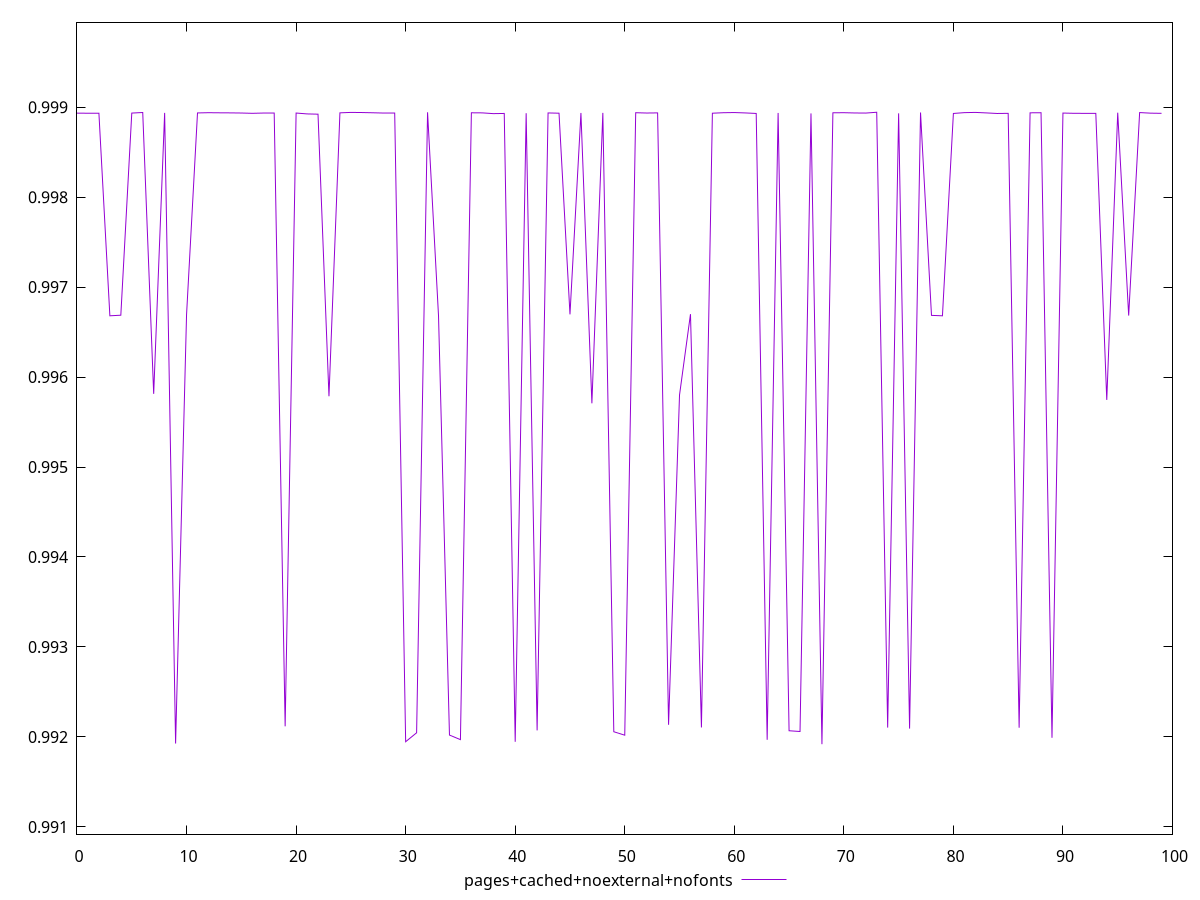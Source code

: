 $_pagesCachedNoexternalNofonts <<EOF
0.9989340054487921
0.998932878049061
0.9989332352112376
0.996681201654533
0.9966876658730686
0.9989346910263122
0.9989409693487432
0.9958133845084703
0.998937103289224
0.9919262540861179
0.9966932083674558
0.9989361931450922
0.9989388391849601
0.9989376546021111
0.9989368096259337
0.9989352455955924
0.9989319374693335
0.9989349427958922
0.9989352957490707
0.9921175089858041
0.9989351296375215
0.9989253421545362
0.9989222739040223
0.9957867135658143
0.9989372650303217
0.9989420256493801
0.9989406755852294
0.9989380403911151
0.9989348153058271
0.9989350578491192
0.9919465790820734
0.9920460177250782
0.9989431259831762
0.996680752723078
0.9920206135951122
0.991969912517521
0.9989378291389694
0.9989368537483188
0.9989284416445023
0.9989304339949749
0.9919461067161022
0.9989331071042136
0.9920723543422738
0.9989361393452227
0.9989332038767922
0.99669722322089
0.9989356702326613
0.9957085121524729
0.99893693417615
0.9920575512576884
0.9920192084834172
0.9989385426748681
0.9989351485043727
0.9989365848558219
0.9921347851295705
0.9958006031245681
0.9966994518003904
0.9921049793492955
0.9989330928181697
0.9989385697581377
0.9989405238670581
0.9989362372870223
0.998930458465896
0.9919679681707783
0.9989360786454388
0.9920685878076496
0.9920602147405391
0.9989311084047272
0.9919193843592118
0.9989376734347741
0.998938766210794
0.998935769127373
0.9989346924072566
0.9989437188118528
0.9921037022795196
0.9989313723561817
0.9920923729998761
0.9989408772392714
0.9966858649055896
0.9966810853887657
0.998930373046671
0.99893937008278
0.998942078305908
0.9989364745259217
0.9989301652484237
0.9989316242633933
0.9921020598372705
0.9989374961220389
0.9989384953926406
0.9919905090220931
0.9989347697379578
0.9989320320169871
0.9989315361471653
0.9989311411706392
0.9957458175070515
0.9989387891590583
0.996683550017394
0.9989402024997402
0.9989337065254715
0.9989317382065146
EOF
set key outside below
set terminal pngcairo
set output "report_00006_2020-11-02T20-21-41.718Z/interactive/pages+cached+noexternal+nofonts//score.png"
set yrange [0.9909193843592118:0.9999437188118528]
plot $_pagesCachedNoexternalNofonts title "pages+cached+noexternal+nofonts" with line ,